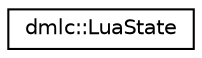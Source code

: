 digraph "Graphical Class Hierarchy"
{
 // LATEX_PDF_SIZE
  edge [fontname="Helvetica",fontsize="10",labelfontname="Helvetica",labelfontsize="10"];
  node [fontname="Helvetica",fontsize="10",shape=record];
  rankdir="LR";
  Node0 [label="dmlc::LuaState",height=0.2,width=0.4,color="black", fillcolor="white", style="filled",URL="$classdmlc_1_1LuaState.html",tooltip="A Lua state."];
}
